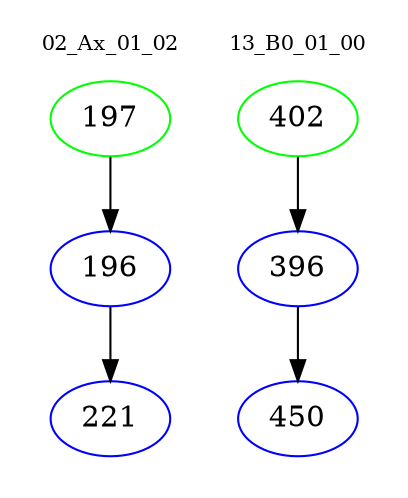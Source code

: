 digraph{
subgraph cluster_0 {
color = white
label = "02_Ax_01_02";
fontsize=10;
T0_197 [label="197", color="green"]
T0_197 -> T0_196 [color="black"]
T0_196 [label="196", color="blue"]
T0_196 -> T0_221 [color="black"]
T0_221 [label="221", color="blue"]
}
subgraph cluster_1 {
color = white
label = "13_B0_01_00";
fontsize=10;
T1_402 [label="402", color="green"]
T1_402 -> T1_396 [color="black"]
T1_396 [label="396", color="blue"]
T1_396 -> T1_450 [color="black"]
T1_450 [label="450", color="blue"]
}
}
